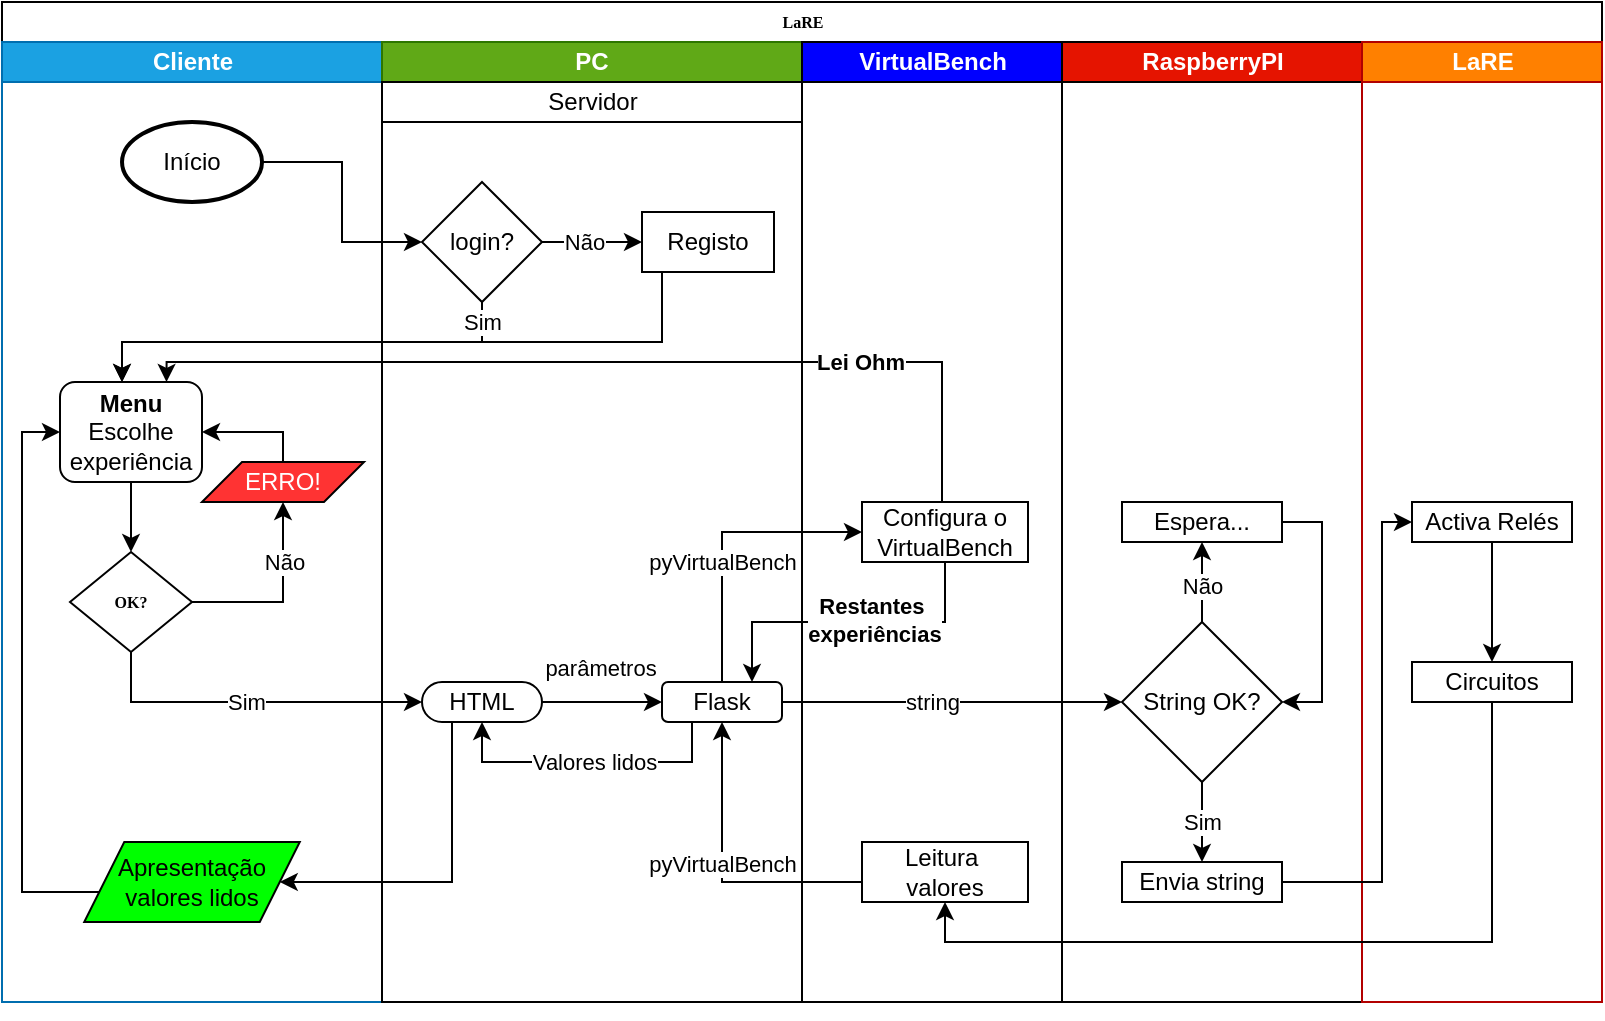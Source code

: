 <mxfile version="24.7.1" type="github">
  <diagram name="Page-1" id="74e2e168-ea6b-b213-b513-2b3c1d86103e">
    <mxGraphModel dx="1154" dy="514" grid="1" gridSize="10" guides="1" tooltips="1" connect="1" arrows="1" fold="1" page="1" pageScale="1" pageWidth="827" pageHeight="1169" background="none" math="0" shadow="0">
      <root>
        <mxCell id="0" />
        <mxCell id="1" parent="0" />
        <mxCell id="77e6c97f196da883-1" value="LaRE" style="swimlane;html=1;childLayout=stackLayout;startSize=20;rounded=0;shadow=0;labelBackgroundColor=none;strokeWidth=1;fontFamily=Verdana;fontSize=8;align=center;glass=0;" parent="1" vertex="1">
          <mxGeometry y="80" width="800" height="500" as="geometry">
            <mxRectangle x="70" y="40" width="60" height="20" as="alternateBounds" />
          </mxGeometry>
        </mxCell>
        <mxCell id="77e6c97f196da883-2" value="Cliente" style="swimlane;html=1;startSize=20;fillColor=#1ba1e2;fontColor=#ffffff;strokeColor=#006EAF;" parent="77e6c97f196da883-1" vertex="1">
          <mxGeometry y="20" width="190" height="480" as="geometry" />
        </mxCell>
        <mxCell id="v88Gp07WcJdLffA2qub5-75" style="edgeStyle=orthogonalEdgeStyle;rounded=0;orthogonalLoop=1;jettySize=auto;html=1;entryX=0.5;entryY=1;entryDx=0;entryDy=0;exitX=1;exitY=0.5;exitDx=0;exitDy=0;" edge="1" parent="77e6c97f196da883-2" source="77e6c97f196da883-13" target="v88Gp07WcJdLffA2qub5-77">
          <mxGeometry relative="1" as="geometry">
            <mxPoint x="79" y="265.0" as="sourcePoint" />
            <mxPoint x="138.5" y="240.0" as="targetPoint" />
            <Array as="points">
              <mxPoint x="141" y="280" />
            </Array>
          </mxGeometry>
        </mxCell>
        <mxCell id="v88Gp07WcJdLffA2qub5-76" value="Não" style="edgeLabel;html=1;align=center;verticalAlign=middle;resizable=0;points=[];" vertex="1" connectable="0" parent="v88Gp07WcJdLffA2qub5-75">
          <mxGeometry x="0.077" relative="1" as="geometry">
            <mxPoint y="-14" as="offset" />
          </mxGeometry>
        </mxCell>
        <mxCell id="77e6c97f196da883-13" value="&lt;div&gt;&lt;b style=&quot;background-color: rgb(255, 255, 255);&quot;&gt;OK?&lt;/b&gt;&lt;/div&gt;" style="rhombus;whiteSpace=wrap;html=1;rounded=0;shadow=0;labelBackgroundColor=none;strokeWidth=1;fontFamily=Verdana;fontSize=8;align=center;" parent="77e6c97f196da883-2" vertex="1">
          <mxGeometry x="34" y="255" width="61" height="50" as="geometry" />
        </mxCell>
        <mxCell id="v88Gp07WcJdLffA2qub5-71" value="" style="edgeStyle=orthogonalEdgeStyle;rounded=0;orthogonalLoop=1;jettySize=auto;html=1;" edge="1" parent="77e6c97f196da883-2" source="v88Gp07WcJdLffA2qub5-70" target="77e6c97f196da883-13">
          <mxGeometry relative="1" as="geometry" />
        </mxCell>
        <mxCell id="v88Gp07WcJdLffA2qub5-70" value="&lt;b&gt;Menu&lt;br&gt;&lt;/b&gt;Escolhe experiência" style="rounded=1;whiteSpace=wrap;html=1;" vertex="1" parent="77e6c97f196da883-2">
          <mxGeometry x="29" y="170" width="71" height="50" as="geometry" />
        </mxCell>
        <mxCell id="v88Gp07WcJdLffA2qub5-78" style="edgeStyle=orthogonalEdgeStyle;rounded=0;orthogonalLoop=1;jettySize=auto;html=1;exitX=0.5;exitY=0;exitDx=0;exitDy=0;entryX=1;entryY=0.5;entryDx=0;entryDy=0;" edge="1" parent="77e6c97f196da883-2" source="v88Gp07WcJdLffA2qub5-77" target="v88Gp07WcJdLffA2qub5-70">
          <mxGeometry relative="1" as="geometry">
            <Array as="points">
              <mxPoint x="141" y="195" />
            </Array>
          </mxGeometry>
        </mxCell>
        <mxCell id="v88Gp07WcJdLffA2qub5-77" value="&lt;font color=&quot;#ffffff&quot;&gt;ERRO!&lt;/font&gt;" style="shape=parallelogram;perimeter=parallelogramPerimeter;whiteSpace=wrap;html=1;fixedSize=1;fillColor=#FF3333;" vertex="1" parent="77e6c97f196da883-2">
          <mxGeometry x="100" y="210" width="81" height="20" as="geometry" />
        </mxCell>
        <mxCell id="v88Gp07WcJdLffA2qub5-87" style="edgeStyle=orthogonalEdgeStyle;rounded=0;orthogonalLoop=1;jettySize=auto;html=1;entryX=0;entryY=0.5;entryDx=0;entryDy=0;exitX=0;exitY=0.5;exitDx=0;exitDy=0;" edge="1" parent="77e6c97f196da883-2" source="v88Gp07WcJdLffA2qub5-82" target="v88Gp07WcJdLffA2qub5-70">
          <mxGeometry relative="1" as="geometry">
            <Array as="points">
              <mxPoint x="51" y="425" />
              <mxPoint x="10" y="425" />
              <mxPoint x="10" y="195" />
            </Array>
          </mxGeometry>
        </mxCell>
        <mxCell id="v88Gp07WcJdLffA2qub5-82" value="Apresentação valores lidos" style="shape=parallelogram;perimeter=parallelogramPerimeter;whiteSpace=wrap;html=1;fixedSize=1;fillColor=#00FF00;" vertex="1" parent="77e6c97f196da883-2">
          <mxGeometry x="41.13" y="400" width="107.75" height="40" as="geometry" />
        </mxCell>
        <mxCell id="v88Gp07WcJdLffA2qub5-94" value="Início" style="strokeWidth=2;html=1;shape=mxgraph.flowchart.start_1;whiteSpace=wrap;" vertex="1" parent="77e6c97f196da883-2">
          <mxGeometry x="60.01" y="40" width="70" height="40" as="geometry" />
        </mxCell>
        <mxCell id="77e6c97f196da883-40" style="edgeStyle=orthogonalEdgeStyle;rounded=1;html=1;labelBackgroundColor=none;startArrow=none;startFill=0;startSize=5;endArrow=classicThin;endFill=1;endSize=5;jettySize=auto;orthogonalLoop=1;strokeWidth=1;fontFamily=Verdana;fontSize=8" parent="77e6c97f196da883-1" edge="1">
          <mxGeometry relative="1" as="geometry">
            <mxPoint x="660" y="20" as="sourcePoint" />
            <mxPoint x="660" y="20" as="targetPoint" />
          </mxGeometry>
        </mxCell>
        <mxCell id="8H8KK3qULcMsiAke63Tr-33" style="edgeStyle=orthogonalEdgeStyle;rounded=0;orthogonalLoop=1;jettySize=auto;html=1;exitX=0.5;exitY=1;exitDx=0;exitDy=0;" parent="77e6c97f196da883-1" source="8H8KK3qULcMsiAke63Tr-32" target="8H8KK3qULcMsiAke63Tr-32" edge="1">
          <mxGeometry relative="1" as="geometry" />
        </mxCell>
        <mxCell id="8H8KK3qULcMsiAke63Tr-32" value="PC" style="swimlane;whiteSpace=wrap;html=1;startSize=20;fillColor=#60a917;fontColor=#ffffff;strokeColor=#2D7600;" parent="77e6c97f196da883-1" vertex="1">
          <mxGeometry x="190" y="20" width="210" height="480" as="geometry" />
        </mxCell>
        <mxCell id="v88Gp07WcJdLffA2qub5-2" value="&lt;span style=&quot;font-weight: normal;&quot;&gt;Servidor&lt;/span&gt;" style="swimlane;html=1;startSize=20;" vertex="1" parent="8H8KK3qULcMsiAke63Tr-32">
          <mxGeometry y="20" width="210" height="460" as="geometry" />
        </mxCell>
        <mxCell id="v88Gp07WcJdLffA2qub5-7" value="" style="edgeStyle=orthogonalEdgeStyle;rounded=0;orthogonalLoop=1;jettySize=auto;html=1;" edge="1" parent="v88Gp07WcJdLffA2qub5-2" source="v88Gp07WcJdLffA2qub5-1" target="v88Gp07WcJdLffA2qub5-6">
          <mxGeometry relative="1" as="geometry" />
        </mxCell>
        <mxCell id="v88Gp07WcJdLffA2qub5-11" value="Não" style="edgeLabel;html=1;align=center;verticalAlign=middle;resizable=0;points=[];" vertex="1" connectable="0" parent="v88Gp07WcJdLffA2qub5-7">
          <mxGeometry x="-0.178" relative="1" as="geometry">
            <mxPoint as="offset" />
          </mxGeometry>
        </mxCell>
        <mxCell id="v88Gp07WcJdLffA2qub5-1" value="login?" style="rhombus;whiteSpace=wrap;html=1;" vertex="1" parent="v88Gp07WcJdLffA2qub5-2">
          <mxGeometry x="20" y="50" width="60" height="60" as="geometry" />
        </mxCell>
        <mxCell id="v88Gp07WcJdLffA2qub5-6" value="Registo" style="whiteSpace=wrap;html=1;" vertex="1" parent="v88Gp07WcJdLffA2qub5-2">
          <mxGeometry x="130" y="65" width="66" height="30" as="geometry" />
        </mxCell>
        <mxCell id="v88Gp07WcJdLffA2qub5-19" value="" style="edgeStyle=orthogonalEdgeStyle;rounded=0;orthogonalLoop=1;jettySize=auto;html=1;" edge="1" parent="v88Gp07WcJdLffA2qub5-2" source="v88Gp07WcJdLffA2qub5-15" target="v88Gp07WcJdLffA2qub5-18">
          <mxGeometry relative="1" as="geometry" />
        </mxCell>
        <mxCell id="v88Gp07WcJdLffA2qub5-20" value="parâmetros" style="edgeLabel;html=1;align=center;verticalAlign=middle;resizable=0;points=[];" vertex="1" connectable="0" parent="v88Gp07WcJdLffA2qub5-19">
          <mxGeometry x="-0.088" y="-2" relative="1" as="geometry">
            <mxPoint x="1" y="-19" as="offset" />
          </mxGeometry>
        </mxCell>
        <mxCell id="v88Gp07WcJdLffA2qub5-15" value="HTML" style="rounded=1;whiteSpace=wrap;html=1;arcSize=50;" vertex="1" parent="v88Gp07WcJdLffA2qub5-2">
          <mxGeometry x="20" y="300" width="60" height="20" as="geometry" />
        </mxCell>
        <mxCell id="v88Gp07WcJdLffA2qub5-18" value="Flask" style="rounded=1;whiteSpace=wrap;html=1;" vertex="1" parent="v88Gp07WcJdLffA2qub5-2">
          <mxGeometry x="140" y="300" width="60" height="20" as="geometry" />
        </mxCell>
        <mxCell id="v88Gp07WcJdLffA2qub5-83" value="" style="endArrow=classic;html=1;rounded=0;exitX=0.25;exitY=1;exitDx=0;exitDy=0;entryX=0.5;entryY=1;entryDx=0;entryDy=0;" edge="1" parent="v88Gp07WcJdLffA2qub5-2" source="v88Gp07WcJdLffA2qub5-18" target="v88Gp07WcJdLffA2qub5-15">
          <mxGeometry width="50" height="50" relative="1" as="geometry">
            <mxPoint x="300" y="260" as="sourcePoint" />
            <mxPoint x="50" y="330" as="targetPoint" />
            <Array as="points">
              <mxPoint x="155" y="340" />
              <mxPoint x="50" y="340" />
            </Array>
          </mxGeometry>
        </mxCell>
        <mxCell id="v88Gp07WcJdLffA2qub5-84" value="Valores lidos" style="edgeLabel;html=1;align=center;verticalAlign=middle;resizable=0;points=[];" vertex="1" connectable="0" parent="v88Gp07WcJdLffA2qub5-83">
          <mxGeometry x="0.552" relative="1" as="geometry">
            <mxPoint x="43" as="offset" />
          </mxGeometry>
        </mxCell>
        <mxCell id="v88Gp07WcJdLffA2qub5-22" style="edgeStyle=orthogonalEdgeStyle;rounded=0;orthogonalLoop=1;jettySize=auto;html=1;entryX=0;entryY=0.5;entryDx=0;entryDy=0;" edge="1" parent="77e6c97f196da883-1" source="v88Gp07WcJdLffA2qub5-18" target="v88Gp07WcJdLffA2qub5-21">
          <mxGeometry relative="1" as="geometry" />
        </mxCell>
        <mxCell id="v88Gp07WcJdLffA2qub5-23" value="string" style="edgeLabel;html=1;align=center;verticalAlign=middle;resizable=0;points=[];" vertex="1" connectable="0" parent="v88Gp07WcJdLffA2qub5-22">
          <mxGeometry x="0.221" y="2" relative="1" as="geometry">
            <mxPoint x="-29" y="2" as="offset" />
          </mxGeometry>
        </mxCell>
        <mxCell id="v88Gp07WcJdLffA2qub5-53" style="edgeStyle=orthogonalEdgeStyle;rounded=0;orthogonalLoop=1;jettySize=auto;html=1;entryX=0;entryY=0.5;entryDx=0;entryDy=0;exitX=0.5;exitY=1;exitDx=0;exitDy=0;" edge="1" parent="77e6c97f196da883-1" source="77e6c97f196da883-13" target="v88Gp07WcJdLffA2qub5-15">
          <mxGeometry relative="1" as="geometry">
            <mxPoint x="190.0" y="415.02" as="sourcePoint" />
            <Array as="points">
              <mxPoint x="65" y="350" />
            </Array>
          </mxGeometry>
        </mxCell>
        <mxCell id="v88Gp07WcJdLffA2qub5-54" value="Sim" style="edgeLabel;html=1;align=center;verticalAlign=middle;resizable=0;points=[];" vertex="1" connectable="0" parent="v88Gp07WcJdLffA2qub5-53">
          <mxGeometry x="-0.312" relative="1" as="geometry">
            <mxPoint x="24" as="offset" />
          </mxGeometry>
        </mxCell>
        <mxCell id="77e6c97f196da883-5" value="&lt;font style=&quot;&quot; color=&quot;#ffffff&quot;&gt;VirtualBench&lt;/font&gt;" style="swimlane;html=1;startSize=20;fillColor=#0000FF;" parent="77e6c97f196da883-1" vertex="1">
          <mxGeometry x="400" y="20" width="130" height="480" as="geometry" />
        </mxCell>
        <mxCell id="v88Gp07WcJdLffA2qub5-56" value="&lt;div&gt;&lt;span style=&quot;background-color: initial;&quot;&gt;Leitura&amp;nbsp;&lt;/span&gt;&lt;br&gt;&lt;/div&gt;&lt;div&gt;&lt;span style=&quot;background-color: initial;&quot;&gt;valores&lt;/span&gt;&lt;/div&gt;" style="whiteSpace=wrap;html=1;" vertex="1" parent="77e6c97f196da883-5">
          <mxGeometry x="30" y="400" width="83" height="30" as="geometry" />
        </mxCell>
        <mxCell id="v88Gp07WcJdLffA2qub5-59" value="&lt;div&gt;Configura o VirtualBench&lt;/div&gt;" style="whiteSpace=wrap;html=1;" vertex="1" parent="77e6c97f196da883-5">
          <mxGeometry x="30" y="230" width="83" height="30" as="geometry" />
        </mxCell>
        <mxCell id="77e6c97f196da883-3" value="RaspberryPI" style="swimlane;html=1;startSize=20;fillColor=#e51400;fontColor=#ffffff;strokeColor=#000000;" parent="77e6c97f196da883-1" vertex="1">
          <mxGeometry x="530" y="20" width="150" height="480" as="geometry" />
        </mxCell>
        <mxCell id="v88Gp07WcJdLffA2qub5-25" value="" style="edgeStyle=orthogonalEdgeStyle;rounded=0;orthogonalLoop=1;jettySize=auto;html=1;" edge="1" parent="77e6c97f196da883-3" source="v88Gp07WcJdLffA2qub5-21" target="v88Gp07WcJdLffA2qub5-24">
          <mxGeometry relative="1" as="geometry" />
        </mxCell>
        <mxCell id="v88Gp07WcJdLffA2qub5-26" value="Não" style="edgeLabel;html=1;align=center;verticalAlign=middle;resizable=0;points=[];" vertex="1" connectable="0" parent="v88Gp07WcJdLffA2qub5-25">
          <mxGeometry x="-0.081" relative="1" as="geometry">
            <mxPoint as="offset" />
          </mxGeometry>
        </mxCell>
        <mxCell id="v88Gp07WcJdLffA2qub5-21" value="String OK?" style="rhombus;whiteSpace=wrap;html=1;" vertex="1" parent="77e6c97f196da883-3">
          <mxGeometry x="30" y="290" width="80" height="80" as="geometry" />
        </mxCell>
        <mxCell id="v88Gp07WcJdLffA2qub5-27" style="edgeStyle=orthogonalEdgeStyle;rounded=0;orthogonalLoop=1;jettySize=auto;html=1;entryX=1;entryY=0.5;entryDx=0;entryDy=0;exitX=1;exitY=0.5;exitDx=0;exitDy=0;" edge="1" parent="77e6c97f196da883-3" source="v88Gp07WcJdLffA2qub5-24" target="v88Gp07WcJdLffA2qub5-21">
          <mxGeometry relative="1" as="geometry" />
        </mxCell>
        <mxCell id="v88Gp07WcJdLffA2qub5-24" value="Espera..." style="whiteSpace=wrap;html=1;" vertex="1" parent="77e6c97f196da883-3">
          <mxGeometry x="30" y="230" width="80" height="20" as="geometry" />
        </mxCell>
        <mxCell id="v88Gp07WcJdLffA2qub5-63" value="Envia string" style="whiteSpace=wrap;html=1;" vertex="1" parent="77e6c97f196da883-3">
          <mxGeometry x="30" y="410" width="80" height="20" as="geometry" />
        </mxCell>
        <mxCell id="v88Gp07WcJdLffA2qub5-36" style="edgeStyle=orthogonalEdgeStyle;rounded=0;orthogonalLoop=1;jettySize=auto;html=1;entryX=0.5;entryY=0;entryDx=0;entryDy=0;exitX=0.5;exitY=1;exitDx=0;exitDy=0;" edge="1" parent="77e6c97f196da883-3" source="v88Gp07WcJdLffA2qub5-21" target="v88Gp07WcJdLffA2qub5-63">
          <mxGeometry relative="1" as="geometry" />
        </mxCell>
        <mxCell id="v88Gp07WcJdLffA2qub5-37" value="Sim" style="edgeLabel;html=1;align=center;verticalAlign=middle;resizable=0;points=[];" vertex="1" connectable="0" parent="v88Gp07WcJdLffA2qub5-36">
          <mxGeometry x="-0.525" y="-5" relative="1" as="geometry">
            <mxPoint x="5" y="10" as="offset" />
          </mxGeometry>
        </mxCell>
        <mxCell id="v88Gp07WcJdLffA2qub5-28" value="LaRE" style="swimlane;html=1;startSize=20;fillColor=#FF8000;fontColor=#ffffff;strokeColor=#B20000;" vertex="1" parent="77e6c97f196da883-1">
          <mxGeometry x="680" y="20" width="120" height="480" as="geometry" />
        </mxCell>
        <mxCell id="v88Gp07WcJdLffA2qub5-35" value="" style="edgeStyle=orthogonalEdgeStyle;rounded=0;orthogonalLoop=1;jettySize=auto;html=1;" edge="1" parent="v88Gp07WcJdLffA2qub5-28" source="v88Gp07WcJdLffA2qub5-33" target="v88Gp07WcJdLffA2qub5-34">
          <mxGeometry relative="1" as="geometry" />
        </mxCell>
        <mxCell id="v88Gp07WcJdLffA2qub5-33" value="Activa Relés" style="whiteSpace=wrap;html=1;" vertex="1" parent="v88Gp07WcJdLffA2qub5-28">
          <mxGeometry x="25" y="230" width="80" height="20" as="geometry" />
        </mxCell>
        <mxCell id="v88Gp07WcJdLffA2qub5-34" value="Circuitos" style="whiteSpace=wrap;html=1;" vertex="1" parent="v88Gp07WcJdLffA2qub5-28">
          <mxGeometry x="25" y="310" width="80" height="20" as="geometry" />
        </mxCell>
        <mxCell id="v88Gp07WcJdLffA2qub5-64" style="edgeStyle=orthogonalEdgeStyle;rounded=0;orthogonalLoop=1;jettySize=auto;html=1;entryX=0;entryY=0.5;entryDx=0;entryDy=0;" edge="1" parent="77e6c97f196da883-1" source="v88Gp07WcJdLffA2qub5-63" target="v88Gp07WcJdLffA2qub5-33">
          <mxGeometry relative="1" as="geometry">
            <Array as="points">
              <mxPoint x="690" y="440" />
              <mxPoint x="690" y="260" />
            </Array>
          </mxGeometry>
        </mxCell>
        <mxCell id="v88Gp07WcJdLffA2qub5-65" style="edgeStyle=orthogonalEdgeStyle;rounded=0;orthogonalLoop=1;jettySize=auto;html=1;entryX=0;entryY=0.5;entryDx=0;entryDy=0;exitX=0.5;exitY=0;exitDx=0;exitDy=0;" edge="1" parent="77e6c97f196da883-1" source="v88Gp07WcJdLffA2qub5-18" target="v88Gp07WcJdLffA2qub5-59">
          <mxGeometry relative="1" as="geometry">
            <Array as="points">
              <mxPoint x="360" y="265" />
            </Array>
          </mxGeometry>
        </mxCell>
        <mxCell id="v88Gp07WcJdLffA2qub5-91" value="pyVirtualBench" style="edgeLabel;html=1;align=center;verticalAlign=middle;resizable=0;points=[];" vertex="1" connectable="0" parent="v88Gp07WcJdLffA2qub5-65">
          <mxGeometry x="-0.283" y="-3" relative="1" as="geometry">
            <mxPoint x="-3" y="-8" as="offset" />
          </mxGeometry>
        </mxCell>
        <mxCell id="v88Gp07WcJdLffA2qub5-67" style="edgeStyle=orthogonalEdgeStyle;rounded=0;orthogonalLoop=1;jettySize=auto;html=1;entryX=0.5;entryY=1;entryDx=0;entryDy=0;" edge="1" parent="77e6c97f196da883-1" source="v88Gp07WcJdLffA2qub5-56" target="v88Gp07WcJdLffA2qub5-18">
          <mxGeometry relative="1" as="geometry">
            <Array as="points">
              <mxPoint x="360" y="440" />
            </Array>
          </mxGeometry>
        </mxCell>
        <mxCell id="v88Gp07WcJdLffA2qub5-68" value="pyVirtualBench" style="edgeLabel;html=1;align=center;verticalAlign=middle;resizable=0;points=[];" vertex="1" connectable="0" parent="v88Gp07WcJdLffA2qub5-67">
          <mxGeometry x="0.036" y="3" relative="1" as="geometry">
            <mxPoint x="3" y="-2" as="offset" />
          </mxGeometry>
        </mxCell>
        <mxCell id="v88Gp07WcJdLffA2qub5-72" style="edgeStyle=orthogonalEdgeStyle;rounded=0;orthogonalLoop=1;jettySize=auto;html=1;exitX=0.5;exitY=1;exitDx=0;exitDy=0;" edge="1" parent="77e6c97f196da883-1" source="v88Gp07WcJdLffA2qub5-1">
          <mxGeometry relative="1" as="geometry">
            <mxPoint x="60" y="190" as="targetPoint" />
            <Array as="points">
              <mxPoint x="240" y="170" />
              <mxPoint x="60" y="170" />
            </Array>
          </mxGeometry>
        </mxCell>
        <mxCell id="v88Gp07WcJdLffA2qub5-74" value="Sim" style="edgeLabel;html=1;align=center;verticalAlign=middle;resizable=0;points=[];" vertex="1" connectable="0" parent="v88Gp07WcJdLffA2qub5-72">
          <mxGeometry x="-0.861" y="2" relative="1" as="geometry">
            <mxPoint x="-2" y="-6" as="offset" />
          </mxGeometry>
        </mxCell>
        <mxCell id="v88Gp07WcJdLffA2qub5-73" style="edgeStyle=orthogonalEdgeStyle;rounded=0;orthogonalLoop=1;jettySize=auto;html=1;" edge="1" parent="77e6c97f196da883-1" source="v88Gp07WcJdLffA2qub5-6">
          <mxGeometry relative="1" as="geometry">
            <mxPoint x="60" y="190" as="targetPoint" />
            <Array as="points">
              <mxPoint x="330" y="170" />
              <mxPoint x="60" y="170" />
            </Array>
          </mxGeometry>
        </mxCell>
        <mxCell id="v88Gp07WcJdLffA2qub5-89" style="edgeStyle=orthogonalEdgeStyle;rounded=0;orthogonalLoop=1;jettySize=auto;html=1;exitX=0.25;exitY=1;exitDx=0;exitDy=0;entryX=1;entryY=0.5;entryDx=0;entryDy=0;" edge="1" parent="77e6c97f196da883-1" source="v88Gp07WcJdLffA2qub5-15" target="v88Gp07WcJdLffA2qub5-82">
          <mxGeometry relative="1" as="geometry">
            <Array as="points">
              <mxPoint x="225" y="440" />
            </Array>
          </mxGeometry>
        </mxCell>
        <mxCell id="v88Gp07WcJdLffA2qub5-90" style="edgeStyle=orthogonalEdgeStyle;rounded=0;orthogonalLoop=1;jettySize=auto;html=1;entryX=0.5;entryY=1;entryDx=0;entryDy=0;" edge="1" parent="77e6c97f196da883-1" source="v88Gp07WcJdLffA2qub5-34" target="v88Gp07WcJdLffA2qub5-56">
          <mxGeometry relative="1" as="geometry">
            <Array as="points">
              <mxPoint x="745" y="470" />
              <mxPoint x="472" y="470" />
            </Array>
          </mxGeometry>
        </mxCell>
        <mxCell id="v88Gp07WcJdLffA2qub5-93" style="edgeStyle=orthogonalEdgeStyle;rounded=0;orthogonalLoop=1;jettySize=auto;html=1;entryX=0.75;entryY=0;entryDx=0;entryDy=0;" edge="1" parent="77e6c97f196da883-1" source="v88Gp07WcJdLffA2qub5-59" target="v88Gp07WcJdLffA2qub5-70">
          <mxGeometry relative="1" as="geometry">
            <Array as="points">
              <mxPoint x="470" y="180" />
              <mxPoint x="82" y="180" />
            </Array>
          </mxGeometry>
        </mxCell>
        <mxCell id="v88Gp07WcJdLffA2qub5-99" value="&lt;b&gt;Lei Ohm&lt;/b&gt;" style="edgeLabel;html=1;align=center;verticalAlign=middle;resizable=0;points=[];" vertex="1" connectable="0" parent="v88Gp07WcJdLffA2qub5-93">
          <mxGeometry x="-0.524" relative="1" as="geometry">
            <mxPoint as="offset" />
          </mxGeometry>
        </mxCell>
        <mxCell id="v88Gp07WcJdLffA2qub5-95" style="edgeStyle=orthogonalEdgeStyle;rounded=0;orthogonalLoop=1;jettySize=auto;html=1;entryX=0;entryY=0.5;entryDx=0;entryDy=0;" edge="1" parent="77e6c97f196da883-1" source="v88Gp07WcJdLffA2qub5-94" target="v88Gp07WcJdLffA2qub5-1">
          <mxGeometry relative="1" as="geometry" />
        </mxCell>
        <mxCell id="v88Gp07WcJdLffA2qub5-100" style="edgeStyle=orthogonalEdgeStyle;rounded=0;orthogonalLoop=1;jettySize=auto;html=1;entryX=0.75;entryY=0;entryDx=0;entryDy=0;" edge="1" parent="77e6c97f196da883-1" source="v88Gp07WcJdLffA2qub5-59" target="v88Gp07WcJdLffA2qub5-18">
          <mxGeometry relative="1" as="geometry">
            <Array as="points">
              <mxPoint x="472" y="310" />
              <mxPoint x="375" y="310" />
            </Array>
          </mxGeometry>
        </mxCell>
        <mxCell id="v88Gp07WcJdLffA2qub5-101" value="&lt;b&gt;Restantes&amp;nbsp;&lt;/b&gt;&lt;div&gt;&lt;b&gt;experiências&lt;/b&gt;&lt;/div&gt;" style="edgeLabel;html=1;align=center;verticalAlign=middle;resizable=0;points=[];" vertex="1" connectable="0" parent="v88Gp07WcJdLffA2qub5-100">
          <mxGeometry x="-0.044" y="-2" relative="1" as="geometry">
            <mxPoint x="9" y="1" as="offset" />
          </mxGeometry>
        </mxCell>
      </root>
    </mxGraphModel>
  </diagram>
</mxfile>
